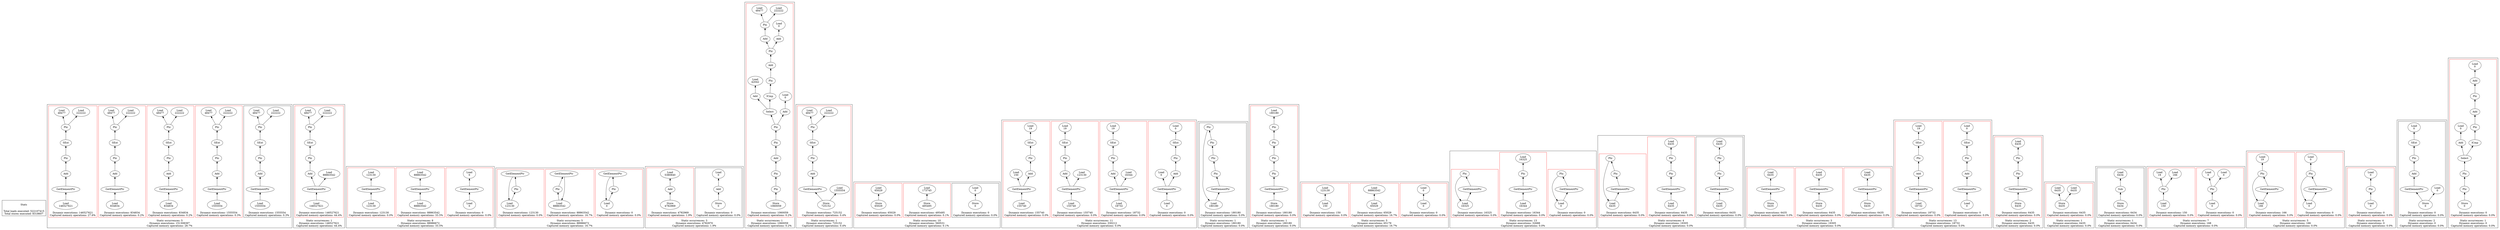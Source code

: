 strict digraph {
rankdir=BT
subgraph {
Stats [shape=plaintext]
cluster=true
label="Total loads executed: 522107415\nTotal stores executed: 8318607"
}
subgraph {
subgraph {
"0_0_366" [label="Phi"]
"0_0_360" [label="Load\n48477"]
"0_0_366" -> "0_0_360"
"0_0_401" [label="Add"]
"0_0_400" [label="Phi"]
"0_0_401" -> "0_0_400"
"0_0_402" [label="GetElementPtr"]
"0_0_402" -> "0_0_401"
{
rank=min
"0_0_403" [label="Load\n1555554"]
}
"0_0_403" -> "0_0_402"
"0_0_370" [label="SExt"]
"0_0_400" -> "0_0_370"
"0_0_523" [label="Load\n222222"]
"0_0_366" -> "0_0_523"
"0_0_370" -> "0_0_366"
cluster=true
label="Dynamic executions: 1555554\nCaptured memory operations: 0.3%"
}
subgraph {
{
rank=min
"0_1_405" [label="Load\n1555554"]
}
"0_1_404" [label="GetElementPtr"]
"0_1_405" -> "0_1_404"
"0_1_401" [label="Add"]
"0_1_404" -> "0_1_401"
"0_1_366" [label="Phi"]
"0_1_360" [label="Load\n48477"]
"0_1_366" -> "0_1_360"
"0_1_400" [label="Phi"]
"0_1_401" -> "0_1_400"
"0_1_370" [label="SExt"]
"0_1_400" -> "0_1_370"
"0_1_523" [label="Load\n222222"]
"0_1_366" -> "0_1_523"
"0_1_370" -> "0_1_366"
cluster=true
label="Dynamic executions: 1555554\nCaptured memory operations: 0.3%"
color=red
}
subgraph {
"0_2_366" [label="Phi"]
"0_2_360" [label="Load\n48477"]
"0_2_366" -> "0_2_360"
"0_2_418" [label="GetElementPtr"]
"0_2_417" [label="Add"]
"0_2_418" -> "0_2_417"
"0_2_414" [label="Phi"]
"0_2_417" -> "0_2_414"
"0_2_370" [label="SExt"]
"0_2_414" -> "0_2_370"
{
rank=min
"0_2_419" [label="Load\n834834"]
}
"0_2_419" -> "0_2_418"
"0_2_523" [label="Load\n222222"]
"0_2_366" -> "0_2_523"
"0_2_370" -> "0_2_366"
cluster=true
label="Dynamic executions: 834834\nCaptured memory operations: 0.2%"
color=red
}
subgraph {
"0_3_366" [label="Phi"]
"0_3_360" [label="Load\n48477"]
"0_3_366" -> "0_3_360"
"0_3_420" [label="GetElementPtr"]
"0_3_417" [label="Add"]
"0_3_420" -> "0_3_417"
"0_3_414" [label="Phi"]
"0_3_417" -> "0_3_414"
"0_3_370" [label="SExt"]
"0_3_414" -> "0_3_370"
{
rank=min
"0_3_421" [label="Load\n834834"]
}
"0_3_421" -> "0_3_420"
"0_3_523" [label="Load\n222222"]
"0_3_366" -> "0_3_523"
"0_3_370" -> "0_3_366"
cluster=true
label="Dynamic executions: 834834\nCaptured memory operations: 0.2%"
color=red
}
subgraph {
"0_4_460" [label="Add"]
"0_4_457" [label="Phi"]
"0_4_460" -> "0_4_457"
{
rank=min
"0_4_464" [label="Load\n146527621"]
}
"0_4_463" [label="GetElementPtr"]
"0_4_464" -> "0_4_463"
"0_4_366" [label="Phi"]
"0_4_360" [label="Load\n48477"]
"0_4_366" -> "0_4_360"
"0_4_463" -> "0_4_460"
"0_4_523" [label="Load\n222222"]
"0_4_366" -> "0_4_523"
"0_4_370" [label="SExt"]
"0_4_457" -> "0_4_370"
"0_4_370" -> "0_4_366"
cluster=true
label="Dynamic executions: 146527621\nCaptured memory operations: 27.6%"
color=red
}
cluster=true
label="Static occurrences: 5\nDynamic executions: 151308397\nCaptured memory operations: 28.7%"
}
subgraph {
subgraph {
"1_0_460" [label="Add"]
"1_0_457" [label="Phi"]
"1_0_460" -> "1_0_457"
"1_0_461" [label="GetElementPtr"]
"1_0_455" [label="Load\n88863542"]
"1_0_461" -> "1_0_455"
"1_0_366" [label="Phi"]
"1_0_360" [label="Load\n48477"]
"1_0_366" -> "1_0_360"
{
rank=min
"1_0_462" [label="Load\n146527621"]
}
"1_0_462" -> "1_0_461"
"1_0_461" -> "1_0_460"
"1_0_523" [label="Load\n222222"]
"1_0_366" -> "1_0_523"
"1_0_370" [label="SExt"]
"1_0_457" -> "1_0_370"
"1_0_370" -> "1_0_366"
cluster=true
label="Dynamic executions: 146527621\nCaptured memory operations: 44.4%"
color=red
}
cluster=true
label="Static occurrences: 1\nDynamic executions: 146527621\nCaptured memory operations: 44.4%"
}
subgraph {
subgraph {
"2_0_131" [label="GetElementPtr"]
"2_0_130" [label="Load\n0"]
"2_0_131" -> "2_0_130"
{
rank=min
"2_0_132" [label="Load\n0"]
}
"2_0_132" -> "2_0_131"
cluster=true
label="Dynamic executions: 0\nCaptured memory operations: 0.0%"
color=red
}
subgraph {
"2_1_454" [label="GetElementPtr"]
"2_1_453" [label="Load\n88863542"]
"2_1_454" -> "2_1_453"
{
rank=min
"2_1_455" [label="Load\n88863542"]
}
"2_1_455" -> "2_1_454"
cluster=true
label="Dynamic executions: 88863542\nCaptured memory operations: 33.5%"
color=red
}
subgraph {
"2_2_1034" [label="GetElementPtr"]
"2_2_1033" [label="Load\n123130"]
"2_2_1034" -> "2_2_1033"
{
rank=min
"2_2_1035" [label="Load\n123130"]
}
"2_2_1035" -> "2_2_1034"
cluster=true
label="Dynamic executions: 123130\nCaptured memory operations: 0.0%"
color=red
}
cluster=true
label="Static occurrences: 8\nDynamic executions: 88986672\nCaptured memory operations: 33.5%"
}
subgraph {
subgraph {
"3_0_129" [label="Phi"]
"3_0_148" [label="GetElementPtr"]
"3_0_129" -> "3_0_148"
{
rank=min
"3_0_130" [label="Load\n0"]
}
"3_0_148" -> "3_0_130"
"3_0_130" -> "3_0_129"
cluster=true
label="Dynamic executions: 0\nCaptured memory operations: 0.0%"
color=red
}
subgraph {
{
rank=min
"3_1_453" [label="Load\n88863542"]
}
"3_1_452" [label="Phi"]
"3_1_453" -> "3_1_452"
"3_1_471" [label="GetElementPtr"]
"3_1_471" -> "3_1_453"
"3_1_452" -> "3_1_471"
cluster=true
label="Dynamic executions: 88863542\nCaptured memory operations: 16.7%"
color=red
}
subgraph {
"3_2_1032" [label="Phi"]
"3_2_1051" [label="GetElementPtr"]
"3_2_1032" -> "3_2_1051"
{
rank=min
"3_2_1033" [label="Load\n123130"]
}
"3_2_1033" -> "3_2_1032"
"3_2_1051" -> "3_2_1033"
cluster=true
label="Dynamic executions: 123130\nCaptured memory operations: 0.0%"
color=red
}
cluster=true
label="Static occurrences: 5\nDynamic executions: 88986672\nCaptured memory operations: 16.7%"
}
subgraph {
subgraph {
{
rank=min
"4_0_33" [label="Store\n0"]
}
"4_0_32" [label="Add"]
"4_0_33" -> "4_0_32"
"4_0_25" [label="Load\n0"]
"4_0_32" -> "4_0_25"
cluster=true
label="Dynamic executions: 0\nCaptured memory operations: 0.0%"
}
subgraph {
{
rank=min
"4_1_578" [label="Store\n4782969"]
}
"4_1_577" [label="Add"]
"4_1_578" -> "4_1_577"
"4_1_570" [label="Load\n5380840"]
"4_1_577" -> "4_1_570"
cluster=true
label="Dynamic executions: 4782969\nCaptured memory operations: 1.9%"
color=red
}
cluster=true
label="Static occurrences: 3\nDynamic executions: 4782970\nCaptured memory operations: 1.9%"
}
subgraph {
subgraph {
"5_0_518" [label="Phi"]
"5_0_516" [label="Add"]
"5_0_518" -> "5_0_516"
"5_0_519" [label="Phi"]
"5_0_515" [label="Select"]
"5_0_519" -> "5_0_515"
"5_0_514" [label="Add"]
"5_0_515" -> "5_0_514"
"5_0_366" [label="Phi"]
"5_0_360" [label="Load\n48477"]
"5_0_366" -> "5_0_360"
"5_0_373" [label="ICmp"]
"5_0_369" [label="Phi"]
"5_0_373" -> "5_0_369"
"5_0_359" [label="Phi"]
"5_0_528" [label="Add"]
"5_0_359" -> "5_0_528"
"5_0_485" [label="Add"]
"5_0_519" -> "5_0_485"
"5_0_368" [label="Phi"]
"5_0_368" -> "5_0_359"
"5_0_526" [label="Phi"]
"5_0_528" -> "5_0_526"
{
rank=min
"5_0_394" [label="Store\n1060059"]
}
"5_0_394" -> "5_0_368"
"5_0_526" -> "5_0_519"
"5_0_483" [label="Add"]
"5_0_482" [label="Load\n0"]
"5_0_483" -> "5_0_482"
"5_0_516" -> "5_0_366"
"5_0_522" [label="Add"]
"5_0_369" -> "5_0_522"
"5_0_515" -> "5_0_373"
"5_0_518" -> "5_0_483"
"5_0_523" [label="Load\n222222"]
"5_0_366" -> "5_0_523"
"5_0_522" -> "5_0_518"
"5_0_513" [label="Load\n42042"]
"5_0_514" -> "5_0_513"
"5_0_484" [label="Load\n0"]
"5_0_485" -> "5_0_484"
cluster=true
label="Dynamic executions: 1060059\nCaptured memory operations: 0.2%"
color=red
}
cluster=true
label="Static occurrences: 1\nDynamic executions: 1060059\nCaptured memory operations: 0.2%"
}
subgraph {
subgraph {
{
rank=min
"6_0_408" [label="Store\n725152"]
}
"6_0_402" [label="GetElementPtr"]
"6_0_408" -> "6_0_402"
"6_0_405" [label="Load\n1555554"]
"6_0_408" -> "6_0_405"
"6_0_366" [label="Phi"]
"6_0_360" [label="Load\n48477"]
"6_0_366" -> "6_0_360"
"6_0_401" [label="Add"]
"6_0_400" [label="Phi"]
"6_0_401" -> "6_0_400"
"6_0_402" -> "6_0_401"
"6_0_370" [label="SExt"]
"6_0_400" -> "6_0_370"
"6_0_523" [label="Load\n222222"]
"6_0_366" -> "6_0_523"
"6_0_370" -> "6_0_366"
cluster=true
label="Dynamic executions: 725152\nCaptured memory operations: 0.4%"
color=red
}
cluster=true
label="Static occurrences: 1\nDynamic executions: 725152\nCaptured memory operations: 0.4%"
}
subgraph {
subgraph {
{
rank=min
"7_0_340" [label="Store\n0"]
}
"7_0_327" [label="Load\n0"]
"7_0_340" -> "7_0_327"
cluster=true
label="Dynamic executions: 0\nCaptured memory operations: 0.0%"
}
subgraph {
{
rank=min
"7_1_388" [label="Store\n495495"]
}
"7_1_375" [label="Load\n173745"]
"7_1_388" -> "7_1_375"
cluster=true
label="Dynamic executions: 495495\nCaptured memory operations: 0.1%"
color=red
}
subgraph {
{
rank=min
"7_2_474" [label="Store\n65029"]
}
"7_2_473" [label="Load\n65029"]
"7_2_474" -> "7_2_473"
cluster=true
label="Dynamic executions: 65029\nCaptured memory operations: 0.0%"
color=red
}
cluster=true
label="Static occurrences: 10\nDynamic executions: 560531\nCaptured memory operations: 0.1%"
}
subgraph {
subgraph {
"8_0_138" [label="GetElementPtr"]
"8_0_132" [label="Load\n0"]
"8_0_138" -> "8_0_132"
"8_0_134" [label="Phi"]
"8_0_127" [label="SExt"]
"8_0_134" -> "8_0_127"
"8_0_137" [label="Add"]
"8_0_137" -> "8_0_134"
"8_0_138" -> "8_0_137"
{
rank=min
"8_0_139" [label="Load\n0"]
}
"8_0_139" -> "8_0_138"
"8_0_126" [label="Load\n0"]
"8_0_127" -> "8_0_126"
cluster=true
label="Dynamic executions: 0\nCaptured memory operations: 0.0%"
color=red
}
subgraph {
"8_1_1007" [label="GetElementPtr"]
"8_1_1006" [label="Add"]
"8_1_1007" -> "8_1_1006"
"8_1_1003" [label="Phi"]
"8_1_997" [label="SExt"]
"8_1_1003" -> "8_1_997"
{
rank=min
"8_1_1008" [label="Load\n18732"]
}
"8_1_1008" -> "8_1_1007"
"8_1_996" [label="Load\n19"]
"8_1_997" -> "8_1_996"
"8_1_1001" [label="Load\n16344"]
"8_1_1007" -> "8_1_1001"
"8_1_1006" -> "8_1_1003"
cluster=true
label="Dynamic executions: 18732\nCaptured memory operations: 0.0%"
color=red
}
subgraph {
"8_2_1041" [label="GetElementPtr"]
"8_2_1040" [label="Add"]
"8_2_1041" -> "8_2_1040"
"8_2_1037" [label="Phi"]
"8_2_997" [label="SExt"]
"8_2_1037" -> "8_2_997"
"8_2_1040" -> "8_2_1037"
"8_2_996" [label="Load\n19"]
"8_2_997" -> "8_2_996"
"8_2_1035" [label="Load\n123130"]
"8_2_1041" -> "8_2_1035"
{
rank=min
"8_2_1042" [label="Load\n155740"]
}
"8_2_1042" -> "8_2_1041"
cluster=true
label="Dynamic executions: 155740\nCaptured memory operations: 0.0%"
color=red
}
subgraph {
{
rank=min
"8_3_1044" [label="Load\n155740"]
}
"8_3_1043" [label="GetElementPtr"]
"8_3_1044" -> "8_3_1043"
"8_3_1030" [label="Load\n150"]
"8_3_1043" -> "8_3_1030"
"8_3_1037" [label="Phi"]
"8_3_997" [label="SExt"]
"8_3_1037" -> "8_3_997"
"8_3_1040" [label="Add"]
"8_3_1040" -> "8_3_1037"
"8_3_996" [label="Load\n19"]
"8_3_997" -> "8_3_996"
"8_3_1043" -> "8_3_1040"
cluster=true
label="Dynamic executions: 155740\nCaptured memory operations: 0.0%"
color=red
}
cluster=true
label="Static occurrences: 11\nDynamic executions: 330212\nCaptured memory operations: 0.0%"
}
subgraph {
subgraph {
"9_0_367" [label="Phi"]
"9_0_358" [label="Phi"]
"9_0_367" -> "9_0_358"
"9_0_520" [label="Phi"]
{
rank=min
"9_0_448" [label="Load\n180180"]
}
"9_0_520" -> "9_0_448"
"9_0_527" [label="Phi"]
"9_0_527" -> "9_0_520"
"9_0_430" [label="GetElementPtr"]
"9_0_430" -> "9_0_367"
"9_0_448" -> "9_0_430"
"9_0_358" -> "9_0_527"
cluster=true
label="Dynamic executions: 180180\nCaptured memory operations: 0.0%"
}
cluster=true
label="Static occurrences: 1\nDynamic executions: 180180\nCaptured memory operations: 0.0%"
}
subgraph {
subgraph {
"10_0_367" [label="Phi"]
"10_0_358" [label="Phi"]
"10_0_367" -> "10_0_358"
"10_0_520" [label="Phi"]
"10_0_448" [label="Load\n180180"]
"10_0_520" -> "10_0_448"
"10_0_527" [label="Phi"]
"10_0_527" -> "10_0_520"
{
rank=min
"10_0_431" [label="Store\n180180"]
}
"10_0_430" [label="GetElementPtr"]
"10_0_431" -> "10_0_430"
"10_0_430" -> "10_0_367"
"10_0_358" -> "10_0_527"
cluster=true
label="Dynamic executions: 180180\nCaptured memory operations: 0.0%"
color=red
}
cluster=true
label="Static occurrences: 1\nDynamic executions: 180180\nCaptured memory operations: 0.0%"
}
subgraph {
subgraph {
{
rank=min
"11_0_150" [label="Load\n0"]
}
"11_0_130" [label="Load\n0"]
"11_0_150" -> "11_0_130"
cluster=true
label="Dynamic executions: 0\nCaptured memory operations: 0.0%"
color=red
}
subgraph {
{
rank=min
"11_1_473" [label="Load\n65029"]
}
"11_1_453" [label="Load\n88863542"]
"11_1_473" -> "11_1_453"
cluster=true
label="Dynamic executions: 65029\nCaptured memory operations: 16.7%"
color=red
}
subgraph {
{
rank=min
"11_2_1053" [label="Load\n150"]
}
"11_2_1033" [label="Load\n123130"]
"11_2_1053" -> "11_2_1033"
cluster=true
label="Dynamic executions: 150\nCaptured memory operations: 0.0%"
color=red
}
cluster=true
label="Static occurrences: 5\nDynamic executions: 65179\nCaptured memory operations: 16.7%"
}
subgraph {
subgraph {
"12_0_197" [label="Phi"]
{
rank=min
"12_0_222" [label="Load\n0"]
}
"12_0_197" -> "12_0_222"
"12_0_221" [label="GetElementPtr"]
"12_0_222" -> "12_0_221"
"12_0_221" -> "12_0_197"
cluster=true
label="Dynamic executions: 0\nCaptured memory operations: 0.0%"
color=red
}
subgraph {
"12_1_1000" [label="GetElementPtr"]
"12_1_999" [label="Phi"]
"12_1_1000" -> "12_1_999"
"12_1_1019" [label="Load\n16325"]
"12_1_999" -> "12_1_1019"
{
rank=min
"12_1_1001" [label="Load\n16344"]
}
"12_1_1001" -> "12_1_1000"
cluster=true
label="Dynamic executions: 16344\nCaptured memory operations: 0.0%"
color=red
}
subgraph {
"12_2_1018" [label="GetElementPtr"]
"12_2_999" [label="Phi"]
"12_2_1018" -> "12_2_999"
{
rank=min
"12_2_1019" [label="Load\n16325"]
}
"12_2_999" -> "12_2_1019"
"12_2_1019" -> "12_2_1018"
cluster=true
label="Dynamic executions: 16325\nCaptured memory operations: 0.0%"
color=red
}
cluster=true
label="Static occurrences: 13\nDynamic executions: 32688\nCaptured memory operations: 0.0%"
}
subgraph {
subgraph {
"13_0_610" [label="GetElementPtr"]
"13_0_562" [label="Phi"]
"13_0_610" -> "13_0_562"
"13_0_678" [label="Phi"]
"13_0_643" [label="Load\n6435"]
"13_0_678" -> "13_0_643"
{
rank=min
"13_0_632" [label="Load\n6435"]
}
"13_0_632" -> "13_0_610"
"13_0_562" -> "13_0_678"
cluster=true
label="Dynamic executions: 6435\nCaptured memory operations: 0.0%"
}
subgraph {
"13_1_610" [label="GetElementPtr"]
"13_1_562" [label="Phi"]
"13_1_610" -> "13_1_562"
"13_1_678" [label="Phi"]
"13_1_643" [label="Load\n6435"]
"13_1_678" -> "13_1_643"
{
rank=min
"13_1_636" [label="Load\n6435"]
}
"13_1_636" -> "13_1_610"
"13_1_562" -> "13_1_678"
cluster=true
label="Dynamic executions: 6435\nCaptured memory operations: 0.0%"
color=red
}
subgraph {
"13_2_610" [label="GetElementPtr"]
"13_2_562" [label="Phi"]
"13_2_610" -> "13_2_562"
"13_2_678" [label="Phi"]
{
rank=min
"13_2_643" [label="Load\n6435"]
}
"13_2_678" -> "13_2_643"
"13_2_643" -> "13_2_610"
"13_2_562" -> "13_2_678"
cluster=true
label="Dynamic executions: 6435\nCaptured memory operations: 0.0%"
color=red
}
cluster=true
label="Static occurrences: 4\nDynamic executions: 19305\nCaptured memory operations: 0.0%"
}
subgraph {
subgraph {
"14_0_633" [label="GetElementPtr"]
"14_0_632" [label="Load\n6435"]
"14_0_633" -> "14_0_632"
{
rank=min
"14_0_634" [label="Store\n6435"]
}
"14_0_634" -> "14_0_633"
cluster=true
label="Dynamic executions: 6435\nCaptured memory operations: 0.0%"
color=red
}
subgraph {
"14_1_637" [label="GetElementPtr"]
"14_1_636" [label="Load\n6435"]
"14_1_637" -> "14_1_636"
{
rank=min
"14_1_638" [label="Store\n6435"]
}
"14_1_638" -> "14_1_637"
cluster=true
label="Dynamic executions: 6435\nCaptured memory operations: 0.0%"
color=red
}
subgraph {
"14_2_641" [label="GetElementPtr"]
"14_2_636" [label="Load\n6435"]
"14_2_641" -> "14_2_636"
{
rank=min
"14_2_642" [label="Store\n6435"]
}
"14_2_642" -> "14_2_641"
cluster=true
label="Dynamic executions: 6435\nCaptured memory operations: 0.0%"
color=red
}
cluster=true
label="Static occurrences: 3\nDynamic executions: 19305\nCaptured memory operations: 0.0%"
}
subgraph {
subgraph {
"15_0_51" [label="GetElementPtr"]
"15_0_50" [label="Add"]
"15_0_51" -> "15_0_50"
"15_0_49" [label="Phi"]
"15_0_47" [label="SExt"]
"15_0_49" -> "15_0_47"
"15_0_50" -> "15_0_49"
"15_0_44" [label="Load\n0"]
"15_0_47" -> "15_0_44"
{
rank=min
"15_0_52" [label="Load\n0"]
}
"15_0_52" -> "15_0_51"
cluster=true
label="Dynamic executions: 0\nCaptured memory operations: 0.0%"
color=red
}
subgraph {
"15_1_1003" [label="Phi"]
"15_1_997" [label="SExt"]
"15_1_1003" -> "15_1_997"
"15_1_1009" [label="GetElementPtr"]
"15_1_1006" [label="Add"]
"15_1_1009" -> "15_1_1006"
"15_1_996" [label="Load\n19"]
"15_1_997" -> "15_1_996"
{
rank=min
"15_1_1010" [label="Load\n18732"]
}
"15_1_1010" -> "15_1_1009"
"15_1_1006" -> "15_1_1003"
cluster=true
label="Dynamic executions: 18732\nCaptured memory operations: 0.0%"
color=red
}
cluster=true
label="Static occurrences: 13\nDynamic executions: 18732\nCaptured memory operations: 0.0%"
}
subgraph {
subgraph {
"16_0_610" [label="GetElementPtr"]
"16_0_562" [label="Phi"]
"16_0_610" -> "16_0_562"
"16_0_678" [label="Phi"]
"16_0_643" [label="Load\n6435"]
"16_0_678" -> "16_0_643"
{
rank=min
"16_0_611" [label="Store\n6435"]
}
"16_0_611" -> "16_0_610"
"16_0_562" -> "16_0_678"
cluster=true
label="Dynamic executions: 6435\nCaptured memory operations: 0.0%"
color=red
}
cluster=true
label="Static occurrences: 2\nDynamic executions: 6435\nCaptured memory operations: 0.0%"
}
subgraph {
subgraph {
{
rank=min
"17_0_640" [label="Store\n6435"]
}
"17_0_636" [label="Load\n6435"]
"17_0_640" -> "17_0_636"
"17_0_639" [label="Load\n6435"]
"17_0_640" -> "17_0_639"
cluster=true
label="Dynamic executions: 6435\nCaptured memory operations: 0.0%"
color=red
}
cluster=true
label="Static occurrences: 1\nDynamic executions: 6435\nCaptured memory operations: 0.0%"
}
subgraph {
subgraph {
"18_0_537" [label="Sub"]
"18_0_536" [label="Load\n6434"]
"18_0_537" -> "18_0_536"
{
rank=min
"18_0_538" [label="Store\n6434"]
}
"18_0_538" -> "18_0_537"
cluster=true
label="Dynamic executions: 6434\nCaptured memory operations: 0.0%"
}
cluster=true
label="Static occurrences: 1\nDynamic executions: 6434\nCaptured memory operations: 0.0%"
}
subgraph {
subgraph {
"19_0_258" [label="Phi"]
"19_0_283" [label="Load\n0"]
"19_0_258" -> "19_0_283"
"19_0_255" [label="Load\n0"]
"19_0_258" -> "19_0_255"
{
rank=min
"19_0_259" [label="Load\n0"]
}
"19_0_259" -> "19_0_258"
cluster=true
label="Dynamic executions: 0\nCaptured memory operations: 0.0%"
color=red
}
subgraph {
"19_1_1025" [label="Phi"]
"19_1_1022" [label="Load\n19"]
"19_1_1025" -> "19_1_1022"
{
rank=min
"19_1_1030" [label="Load\n150"]
}
"19_1_1030" -> "19_1_1025"
"19_1_1027" [label="Load\n166"]
"19_1_1025" -> "19_1_1027"
cluster=true
label="Dynamic executions: 150\nCaptured memory operations: 0.0%"
color=red
}
cluster=true
label="Static occurrences: 7\nDynamic executions: 168\nCaptured memory operations: 0.0%"
}
subgraph {
subgraph {
"20_0_258" [label="Phi"]
{
rank=min
"20_0_283" [label="Load\n0"]
}
"20_0_258" -> "20_0_283"
"20_0_282" [label="GetElementPtr"]
"20_0_283" -> "20_0_282"
"20_0_255" [label="Load\n0"]
"20_0_258" -> "20_0_255"
"20_0_282" -> "20_0_258"
cluster=true
label="Dynamic executions: 0\nCaptured memory operations: 0.0%"
color=red
}
subgraph {
"20_1_1026" [label="GetElementPtr"]
"20_1_1025" [label="Phi"]
"20_1_1026" -> "20_1_1025"
{
rank=min
"20_1_1027" [label="Load\n166"]
}
"20_1_1027" -> "20_1_1026"
"20_1_1022" [label="Load\n19"]
"20_1_1025" -> "20_1_1022"
"20_1_1025" -> "20_1_1027"
cluster=true
label="Dynamic executions: 166\nCaptured memory operations: 0.0%"
color=red
}
cluster=true
label="Static occurrences: 5\nDynamic executions: 166\nCaptured memory operations: 0.0%"
}
subgraph {
subgraph {
"21_0_197" [label="Phi"]
"21_0_222" [label="Load\n0"]
"21_0_197" -> "21_0_222"
{
rank=min
"21_0_198" [label="Load\n0"]
}
"21_0_198" -> "21_0_197"
cluster=true
label="Dynamic executions: 0\nCaptured memory operations: 0.0%"
color=red
}
cluster=true
label="Static occurrences: 4\nDynamic executions: 0\nCaptured memory operations: 0.0%"
}
subgraph {
subgraph {
"22_0_51" [label="GetElementPtr"]
"22_0_50" [label="Add"]
"22_0_51" -> "22_0_50"
"22_0_49" [label="Phi"]
"22_0_47" [label="SExt"]
"22_0_49" -> "22_0_47"
"22_0_50" -> "22_0_49"
"22_0_44" [label="Load\n0"]
"22_0_47" -> "22_0_44"
{
rank=min
"22_0_57" [label="Store\n0"]
}
"22_0_57" -> "22_0_51"
"22_0_54" [label="Load\n0"]
"22_0_57" -> "22_0_54"
cluster=true
label="Dynamic executions: 0\nCaptured memory operations: 0.0%"
}
cluster=true
label="Static occurrences: 2\nDynamic executions: 0\nCaptured memory operations: 0.0%"
}
subgraph {
subgraph {
{
rank=min
"23_0_732" [label="Store\n0"]
}
"23_0_710" [label="Phi"]
"23_0_732" -> "23_0_710"
"23_0_783" [label="Add"]
"23_0_779" [label="Phi"]
"23_0_783" -> "23_0_779"
"23_0_697" [label="Add"]
"23_0_691" [label="Load\n0"]
"23_0_697" -> "23_0_691"
"23_0_779" -> "23_0_697"
"23_0_777" [label="Select"]
"23_0_696" [label="Add"]
"23_0_777" -> "23_0_696"
"23_0_780" [label="Phi"]
"23_0_780" -> "23_0_777"
"23_0_713" [label="ICmp"]
"23_0_777" -> "23_0_713"
"23_0_711" [label="Phi"]
"23_0_713" -> "23_0_711"
"23_0_710" -> "23_0_780"
"23_0_711" -> "23_0_783"
"23_0_688" [label="Load\n0"]
"23_0_696" -> "23_0_688"
cluster=true
label="Dynamic executions: 0\nCaptured memory operations: 0.0%"
color=red
}
cluster=true
label="Static occurrences: 1\nDynamic executions: 0\nCaptured memory operations: 0.0%"
}
}
